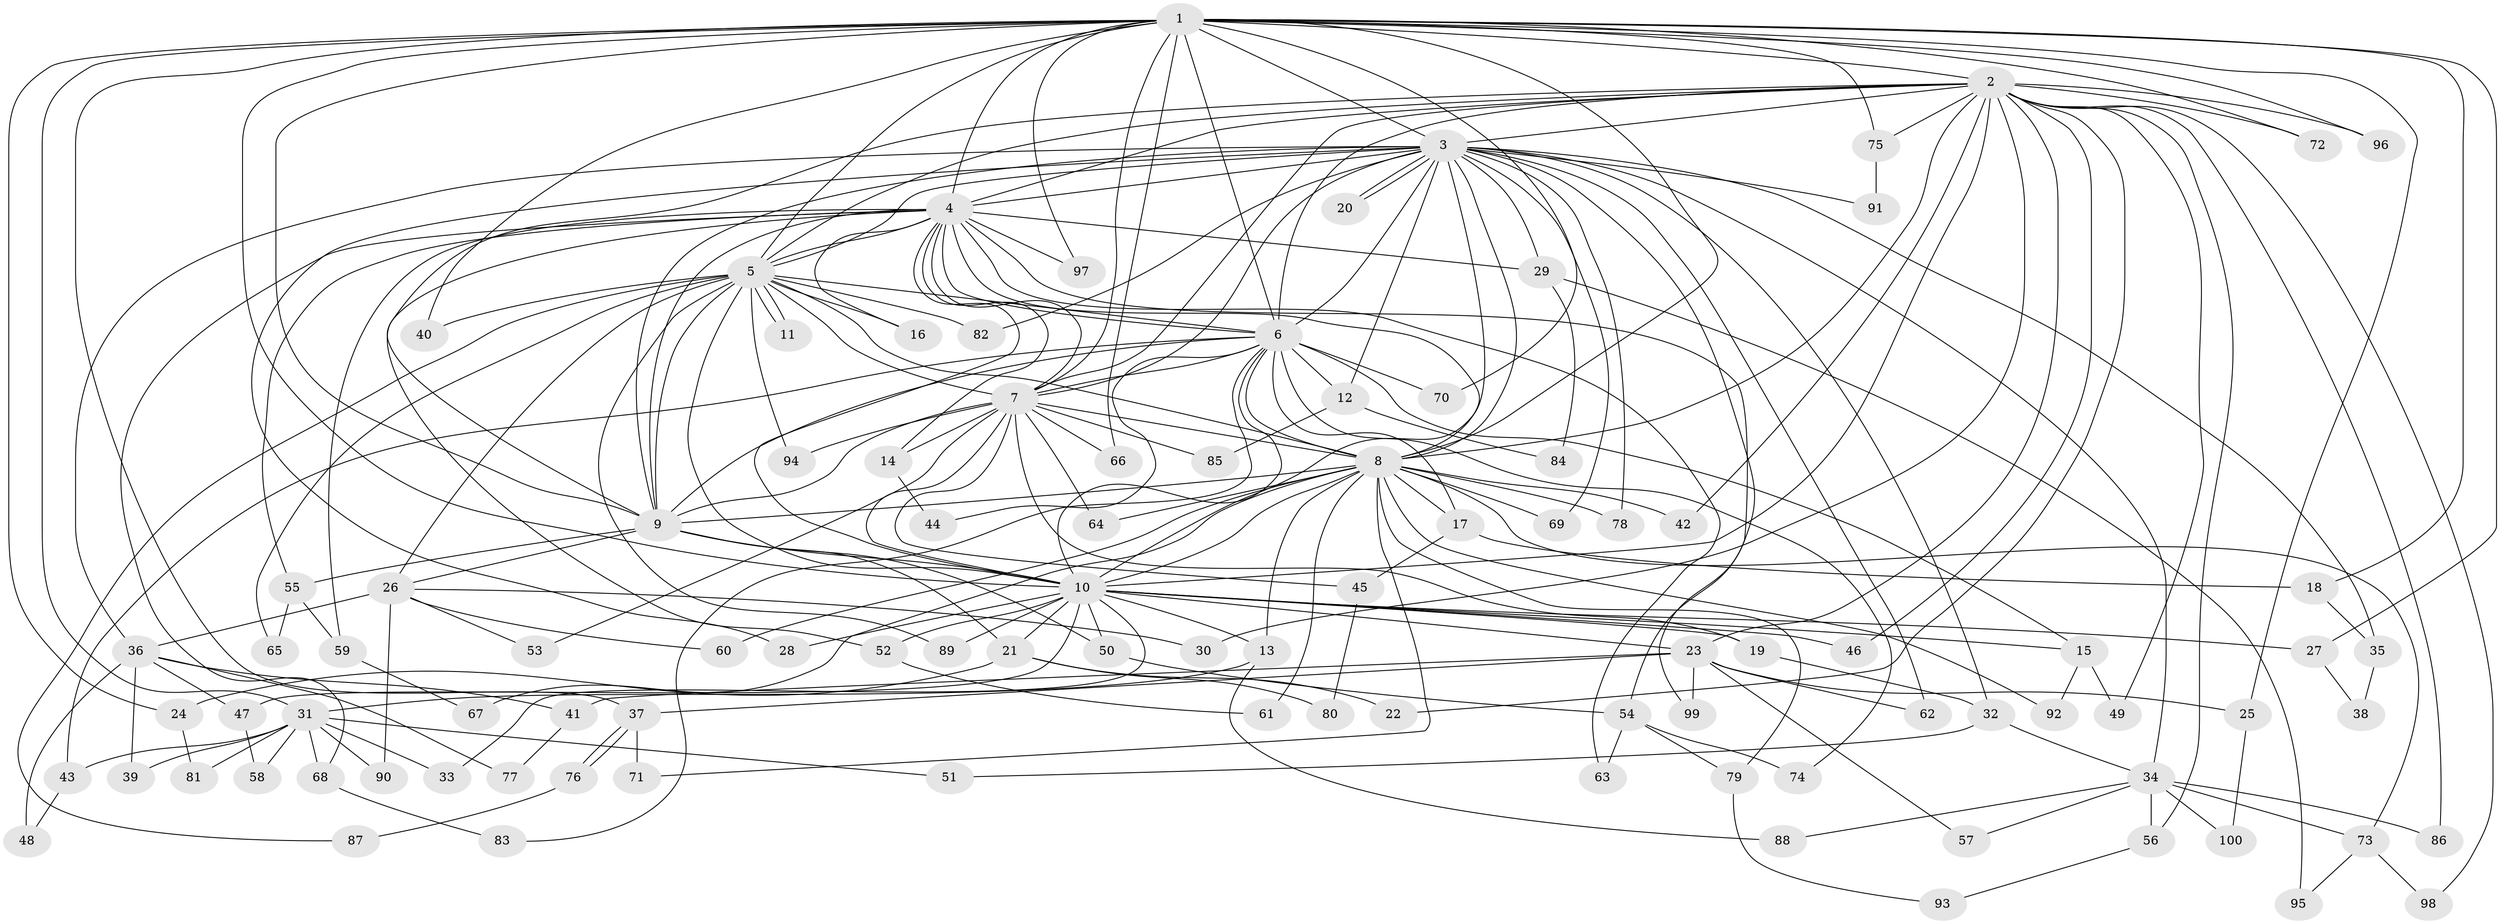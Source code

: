 // Generated by graph-tools (version 1.1) at 2025/43/03/09/25 04:43:36]
// undirected, 100 vertices, 225 edges
graph export_dot {
graph [start="1"]
  node [color=gray90,style=filled];
  1;
  2;
  3;
  4;
  5;
  6;
  7;
  8;
  9;
  10;
  11;
  12;
  13;
  14;
  15;
  16;
  17;
  18;
  19;
  20;
  21;
  22;
  23;
  24;
  25;
  26;
  27;
  28;
  29;
  30;
  31;
  32;
  33;
  34;
  35;
  36;
  37;
  38;
  39;
  40;
  41;
  42;
  43;
  44;
  45;
  46;
  47;
  48;
  49;
  50;
  51;
  52;
  53;
  54;
  55;
  56;
  57;
  58;
  59;
  60;
  61;
  62;
  63;
  64;
  65;
  66;
  67;
  68;
  69;
  70;
  71;
  72;
  73;
  74;
  75;
  76;
  77;
  78;
  79;
  80;
  81;
  82;
  83;
  84;
  85;
  86;
  87;
  88;
  89;
  90;
  91;
  92;
  93;
  94;
  95;
  96;
  97;
  98;
  99;
  100;
  1 -- 2;
  1 -- 3;
  1 -- 4;
  1 -- 5;
  1 -- 6;
  1 -- 7;
  1 -- 8;
  1 -- 9;
  1 -- 10;
  1 -- 18;
  1 -- 24;
  1 -- 25;
  1 -- 27;
  1 -- 31;
  1 -- 37;
  1 -- 40;
  1 -- 66;
  1 -- 70;
  1 -- 72;
  1 -- 75;
  1 -- 96;
  1 -- 97;
  2 -- 3;
  2 -- 4;
  2 -- 5;
  2 -- 6;
  2 -- 7;
  2 -- 8;
  2 -- 9;
  2 -- 10;
  2 -- 22;
  2 -- 23;
  2 -- 30;
  2 -- 42;
  2 -- 46;
  2 -- 49;
  2 -- 56;
  2 -- 72;
  2 -- 75;
  2 -- 86;
  2 -- 96;
  2 -- 98;
  3 -- 4;
  3 -- 5;
  3 -- 6;
  3 -- 7;
  3 -- 8;
  3 -- 9;
  3 -- 10;
  3 -- 12;
  3 -- 20;
  3 -- 20;
  3 -- 28;
  3 -- 29;
  3 -- 32;
  3 -- 34;
  3 -- 35;
  3 -- 36;
  3 -- 54;
  3 -- 62;
  3 -- 69;
  3 -- 78;
  3 -- 82;
  3 -- 91;
  4 -- 5;
  4 -- 6;
  4 -- 7;
  4 -- 8;
  4 -- 9;
  4 -- 10;
  4 -- 14;
  4 -- 16;
  4 -- 29;
  4 -- 52;
  4 -- 55;
  4 -- 59;
  4 -- 63;
  4 -- 68;
  4 -- 97;
  4 -- 99;
  5 -- 6;
  5 -- 7;
  5 -- 8;
  5 -- 9;
  5 -- 10;
  5 -- 11;
  5 -- 11;
  5 -- 16;
  5 -- 26;
  5 -- 40;
  5 -- 65;
  5 -- 82;
  5 -- 87;
  5 -- 89;
  5 -- 94;
  6 -- 7;
  6 -- 8;
  6 -- 9;
  6 -- 10;
  6 -- 12;
  6 -- 15;
  6 -- 17;
  6 -- 43;
  6 -- 44;
  6 -- 70;
  6 -- 74;
  6 -- 83;
  7 -- 8;
  7 -- 9;
  7 -- 10;
  7 -- 14;
  7 -- 19;
  7 -- 45;
  7 -- 53;
  7 -- 64;
  7 -- 66;
  7 -- 85;
  7 -- 94;
  8 -- 9;
  8 -- 10;
  8 -- 13;
  8 -- 17;
  8 -- 42;
  8 -- 60;
  8 -- 61;
  8 -- 64;
  8 -- 67;
  8 -- 69;
  8 -- 71;
  8 -- 73;
  8 -- 78;
  8 -- 79;
  8 -- 92;
  9 -- 10;
  9 -- 21;
  9 -- 26;
  9 -- 50;
  9 -- 55;
  10 -- 13;
  10 -- 15;
  10 -- 19;
  10 -- 21;
  10 -- 23;
  10 -- 27;
  10 -- 28;
  10 -- 33;
  10 -- 46;
  10 -- 47;
  10 -- 50;
  10 -- 52;
  10 -- 89;
  12 -- 84;
  12 -- 85;
  13 -- 31;
  13 -- 88;
  14 -- 44;
  15 -- 49;
  15 -- 92;
  17 -- 18;
  17 -- 45;
  18 -- 35;
  19 -- 32;
  21 -- 22;
  21 -- 24;
  21 -- 80;
  23 -- 25;
  23 -- 37;
  23 -- 41;
  23 -- 57;
  23 -- 62;
  23 -- 99;
  24 -- 81;
  25 -- 100;
  26 -- 30;
  26 -- 36;
  26 -- 53;
  26 -- 60;
  26 -- 90;
  27 -- 38;
  29 -- 84;
  29 -- 95;
  31 -- 33;
  31 -- 39;
  31 -- 43;
  31 -- 51;
  31 -- 58;
  31 -- 68;
  31 -- 81;
  31 -- 90;
  32 -- 34;
  32 -- 51;
  34 -- 56;
  34 -- 57;
  34 -- 73;
  34 -- 86;
  34 -- 88;
  34 -- 100;
  35 -- 38;
  36 -- 39;
  36 -- 41;
  36 -- 47;
  36 -- 48;
  36 -- 77;
  37 -- 71;
  37 -- 76;
  37 -- 76;
  41 -- 77;
  43 -- 48;
  45 -- 80;
  47 -- 58;
  50 -- 54;
  52 -- 61;
  54 -- 63;
  54 -- 74;
  54 -- 79;
  55 -- 59;
  55 -- 65;
  56 -- 93;
  59 -- 67;
  68 -- 83;
  73 -- 95;
  73 -- 98;
  75 -- 91;
  76 -- 87;
  79 -- 93;
}
